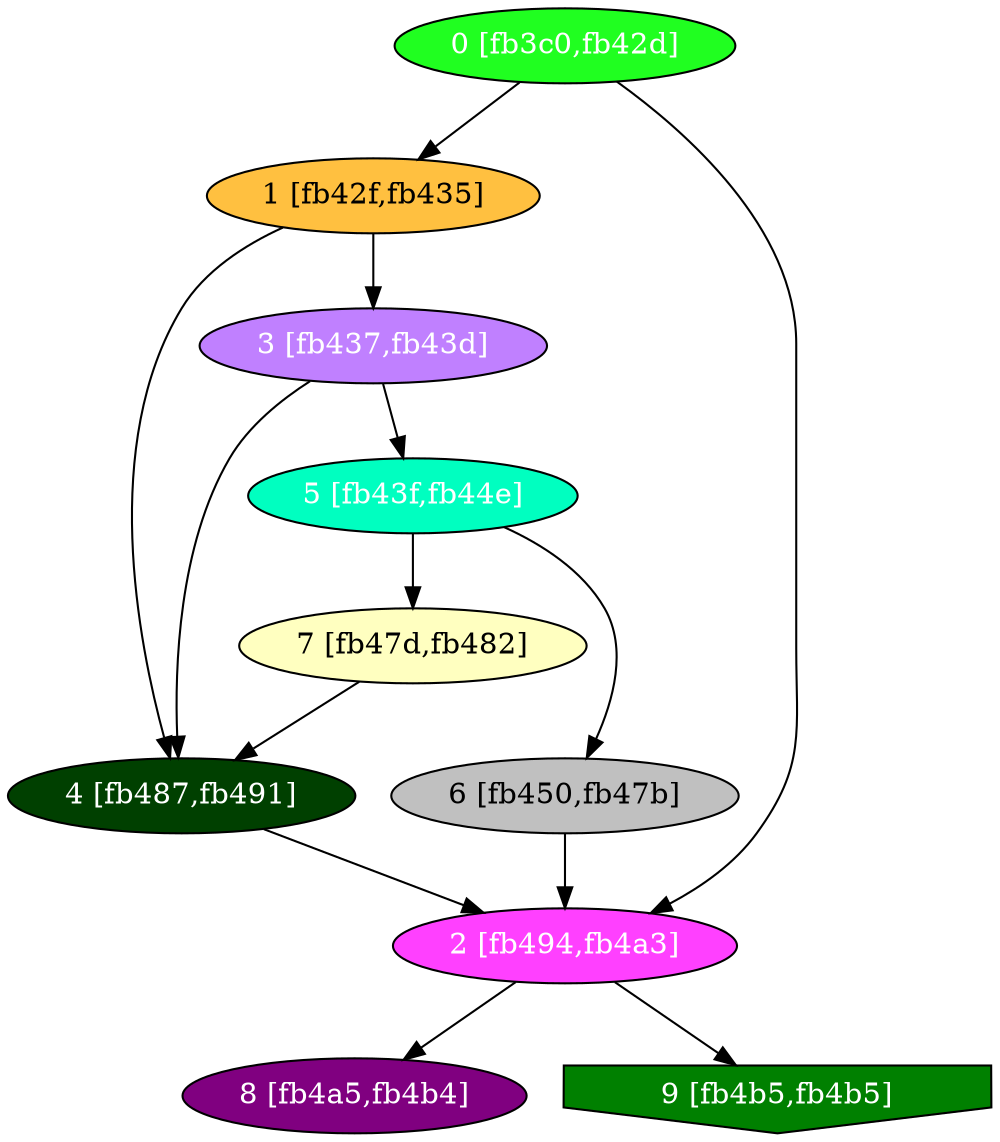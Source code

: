 diGraph libnss3{
	libnss3_0  [style=filled fillcolor="#20FF20" fontcolor="#ffffff" shape=oval label="0 [fb3c0,fb42d]"]
	libnss3_1  [style=filled fillcolor="#FFC040" fontcolor="#000000" shape=oval label="1 [fb42f,fb435]"]
	libnss3_2  [style=filled fillcolor="#FF40FF" fontcolor="#ffffff" shape=oval label="2 [fb494,fb4a3]"]
	libnss3_3  [style=filled fillcolor="#C080FF" fontcolor="#ffffff" shape=oval label="3 [fb437,fb43d]"]
	libnss3_4  [style=filled fillcolor="#004000" fontcolor="#ffffff" shape=oval label="4 [fb487,fb491]"]
	libnss3_5  [style=filled fillcolor="#00FFC0" fontcolor="#ffffff" shape=oval label="5 [fb43f,fb44e]"]
	libnss3_6  [style=filled fillcolor="#C0C0C0" fontcolor="#000000" shape=oval label="6 [fb450,fb47b]"]
	libnss3_7  [style=filled fillcolor="#FFFFC0" fontcolor="#000000" shape=oval label="7 [fb47d,fb482]"]
	libnss3_8  [style=filled fillcolor="#800080" fontcolor="#ffffff" shape=oval label="8 [fb4a5,fb4b4]"]
	libnss3_9  [style=filled fillcolor="#008000" fontcolor="#ffffff" shape=invhouse label="9 [fb4b5,fb4b5]"]

	libnss3_0 -> libnss3_1
	libnss3_0 -> libnss3_2
	libnss3_1 -> libnss3_3
	libnss3_1 -> libnss3_4
	libnss3_2 -> libnss3_8
	libnss3_2 -> libnss3_9
	libnss3_3 -> libnss3_4
	libnss3_3 -> libnss3_5
	libnss3_4 -> libnss3_2
	libnss3_5 -> libnss3_6
	libnss3_5 -> libnss3_7
	libnss3_6 -> libnss3_2
	libnss3_7 -> libnss3_4
}